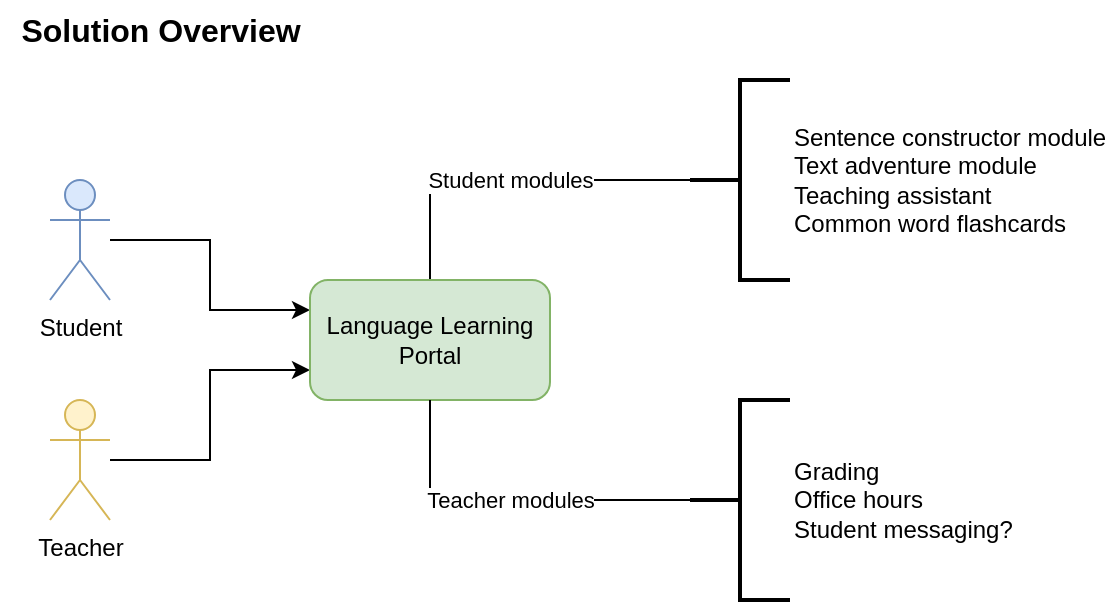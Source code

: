 <mxfile version="26.0.10" pages="2">
  <diagram id="qggZkxETiaNbJM3Je1fX" name="Overview">
    <mxGraphModel dx="1287" dy="761" grid="0" gridSize="10" guides="1" tooltips="1" connect="1" arrows="1" fold="1" page="1" pageScale="1" pageWidth="850" pageHeight="1100" math="0" shadow="0">
      <root>
        <mxCell id="0" />
        <mxCell id="1" parent="0" />
        <mxCell id="p3xr2QUkV0Mk_iFNKr5B-10" style="edgeStyle=orthogonalEdgeStyle;rounded=0;orthogonalLoop=1;jettySize=auto;html=1;entryX=0;entryY=0.25;entryDx=0;entryDy=0;" edge="1" parent="1" source="p3xr2QUkV0Mk_iFNKr5B-2" target="p3xr2QUkV0Mk_iFNKr5B-5">
          <mxGeometry relative="1" as="geometry" />
        </mxCell>
        <mxCell id="p3xr2QUkV0Mk_iFNKr5B-2" value="Student" style="shape=umlActor;verticalLabelPosition=bottom;verticalAlign=top;html=1;outlineConnect=0;fillColor=#dae8fc;strokeColor=#6c8ebf;" vertex="1" parent="1">
          <mxGeometry x="210" y="100" width="30" height="60" as="geometry" />
        </mxCell>
        <mxCell id="p3xr2QUkV0Mk_iFNKr5B-11" style="edgeStyle=orthogonalEdgeStyle;rounded=0;orthogonalLoop=1;jettySize=auto;html=1;entryX=0;entryY=0.75;entryDx=0;entryDy=0;" edge="1" parent="1" source="p3xr2QUkV0Mk_iFNKr5B-3" target="p3xr2QUkV0Mk_iFNKr5B-5">
          <mxGeometry relative="1" as="geometry" />
        </mxCell>
        <mxCell id="p3xr2QUkV0Mk_iFNKr5B-3" value="Teacher" style="shape=umlActor;verticalLabelPosition=bottom;verticalAlign=top;html=1;outlineConnect=0;fillColor=#fff2cc;strokeColor=#d6b656;" vertex="1" parent="1">
          <mxGeometry x="210" y="210" width="30" height="60" as="geometry" />
        </mxCell>
        <mxCell id="p3xr2QUkV0Mk_iFNKr5B-8" value="Student modules" style="edgeStyle=orthogonalEdgeStyle;rounded=0;orthogonalLoop=1;jettySize=auto;html=1;entryX=0.5;entryY=0;entryDx=0;entryDy=0;endArrow=none;startFill=0;" edge="1" parent="1" source="p3xr2QUkV0Mk_iFNKr5B-4" target="p3xr2QUkV0Mk_iFNKr5B-5">
          <mxGeometry relative="1" as="geometry" />
        </mxCell>
        <mxCell id="p3xr2QUkV0Mk_iFNKr5B-4" value="Sentence constructor module&lt;div&gt;Text adventure module&lt;/div&gt;&lt;div&gt;Teaching assistant&lt;/div&gt;&lt;div&gt;Common word flashcards&lt;/div&gt;" style="strokeWidth=2;html=1;shape=mxgraph.flowchart.annotation_2;align=left;labelPosition=right;pointerEvents=1;" vertex="1" parent="1">
          <mxGeometry x="530" y="50" width="50" height="100" as="geometry" />
        </mxCell>
        <mxCell id="p3xr2QUkV0Mk_iFNKr5B-5" value="Language Learning Portal" style="rounded=1;whiteSpace=wrap;html=1;fillColor=#d5e8d4;strokeColor=#82b366;" vertex="1" parent="1">
          <mxGeometry x="340" y="150" width="120" height="60" as="geometry" />
        </mxCell>
        <mxCell id="p3xr2QUkV0Mk_iFNKr5B-9" value="Teacher modules" style="edgeStyle=orthogonalEdgeStyle;rounded=0;orthogonalLoop=1;jettySize=auto;html=1;exitX=0;exitY=0.5;exitDx=0;exitDy=0;exitPerimeter=0;entryX=0.5;entryY=1;entryDx=0;entryDy=0;strokeColor=default;endArrow=none;startFill=0;" edge="1" parent="1" source="p3xr2QUkV0Mk_iFNKr5B-7" target="p3xr2QUkV0Mk_iFNKr5B-5">
          <mxGeometry relative="1" as="geometry" />
        </mxCell>
        <mxCell id="p3xr2QUkV0Mk_iFNKr5B-7" value="Grading&lt;div&gt;Office hours&lt;/div&gt;&lt;div&gt;Student messaging?&lt;/div&gt;" style="strokeWidth=2;html=1;shape=mxgraph.flowchart.annotation_2;align=left;labelPosition=right;pointerEvents=1;" vertex="1" parent="1">
          <mxGeometry x="530" y="210" width="50" height="100" as="geometry" />
        </mxCell>
        <mxCell id="p3xr2QUkV0Mk_iFNKr5B-12" value="&lt;b&gt;&lt;font style=&quot;font-size: 16px;&quot;&gt;Solution Overview&lt;/font&gt;&lt;/b&gt;" style="text;html=1;align=center;verticalAlign=middle;resizable=0;points=[];autosize=1;strokeColor=none;fillColor=none;" vertex="1" parent="1">
          <mxGeometry x="185" y="10" width="160" height="30" as="geometry" />
        </mxCell>
      </root>
    </mxGraphModel>
  </diagram>
  <diagram name="Sentence Constructor" id="w9ufXQ59gAUduns0qiTh">
    <mxGraphModel dx="1287" dy="795" grid="0" gridSize="10" guides="1" tooltips="1" connect="1" arrows="1" fold="1" page="1" pageScale="1" pageWidth="850" pageHeight="1100" math="0" shadow="0">
      <root>
        <mxCell id="0" />
        <mxCell id="1" parent="0" />
        <mxCell id="lofFOVRy7yZvJ8Qt8z2B-13" value="1. Query" style="edgeStyle=orthogonalEdgeStyle;rounded=0;orthogonalLoop=1;jettySize=auto;html=1;entryX=0;entryY=0.5;entryDx=0;entryDy=0;" edge="1" parent="1" source="lofFOVRy7yZvJ8Qt8z2B-1" target="lofFOVRy7yZvJ8Qt8z2B-5">
          <mxGeometry relative="1" as="geometry" />
        </mxCell>
        <mxCell id="lofFOVRy7yZvJ8Qt8z2B-1" value="Student&lt;div&gt;&lt;br&gt;&lt;/div&gt;" style="shape=umlActor;verticalLabelPosition=bottom;verticalAlign=top;html=1;outlineConnect=0;fillColor=#dae8fc;strokeColor=#6c8ebf;" vertex="1" parent="1">
          <mxGeometry x="140" y="290" width="30" height="60" as="geometry" />
        </mxCell>
        <mxCell id="lofFOVRy7yZvJ8Qt8z2B-3" value="Database" style="shape=cylinder3;whiteSpace=wrap;html=1;boundedLbl=1;backgroundOutline=1;size=15;fillColor=#fff2cc;strokeColor=#d6b656;" vertex="1" parent="1">
          <mxGeometry x="280" y="70" width="70" height="90" as="geometry" />
        </mxCell>
        <mxCell id="lofFOVRy7yZvJ8Qt8z2B-4" value="Internet APIs" style="ellipse;shape=cloud;whiteSpace=wrap;html=1;fillColor=#f8cecc;strokeColor=#b85450;" vertex="1" parent="1">
          <mxGeometry x="355" y="80" width="120" height="80" as="geometry" />
        </mxCell>
        <mxCell id="lofFOVRy7yZvJ8Qt8z2B-21" style="edgeStyle=orthogonalEdgeStyle;rounded=0;orthogonalLoop=1;jettySize=auto;html=1;exitX=1;exitY=0.5;exitDx=0;exitDy=0;entryX=0;entryY=0.5;entryDx=0;entryDy=0;" edge="1" parent="1" source="lofFOVRy7yZvJ8Qt8z2B-5" target="lofFOVRy7yZvJ8Qt8z2B-12">
          <mxGeometry relative="1" as="geometry" />
        </mxCell>
        <mxCell id="lofFOVRy7yZvJ8Qt8z2B-28" value="3. Execute Prompt" style="edgeLabel;html=1;align=center;verticalAlign=middle;resizable=0;points=[];" vertex="1" connectable="0" parent="lofFOVRy7yZvJ8Qt8z2B-21">
          <mxGeometry x="-0.02" y="-1" relative="1" as="geometry">
            <mxPoint as="offset" />
          </mxGeometry>
        </mxCell>
        <mxCell id="lofFOVRy7yZvJ8Qt8z2B-24" style="edgeStyle=orthogonalEdgeStyle;rounded=0;orthogonalLoop=1;jettySize=auto;html=1;exitX=0.75;exitY=0;exitDx=0;exitDy=0;entryX=0.75;entryY=1;entryDx=0;entryDy=0;" edge="1" parent="1" source="lofFOVRy7yZvJ8Qt8z2B-5" target="lofFOVRy7yZvJ8Qt8z2B-14">
          <mxGeometry relative="1" as="geometry" />
        </mxCell>
        <mxCell id="lofFOVRy7yZvJ8Qt8z2B-25" value="2. Read profile, history, etc" style="edgeLabel;html=1;align=center;verticalAlign=middle;resizable=0;points=[];" vertex="1" connectable="0" parent="lofFOVRy7yZvJ8Qt8z2B-24">
          <mxGeometry x="-0.086" y="1" relative="1" as="geometry">
            <mxPoint as="offset" />
          </mxGeometry>
        </mxCell>
        <mxCell id="lofFOVRy7yZvJ8Qt8z2B-5" value="RAG Controller" style="rounded=1;whiteSpace=wrap;html=1;fillColor=#d5e8d4;strokeColor=#82b366;" vertex="1" parent="1">
          <mxGeometry x="310" y="290" width="120" height="60" as="geometry" />
        </mxCell>
        <mxCell id="lofFOVRy7yZvJ8Qt8z2B-14" value="Cache" style="rounded=1;whiteSpace=wrap;html=1;fillColor=#fff2cc;strokeColor=#d6b656;" vertex="1" parent="1">
          <mxGeometry x="265" y="190" width="210" height="30" as="geometry" />
        </mxCell>
        <mxCell id="lofFOVRy7yZvJ8Qt8z2B-19" value="" style="group" vertex="1" connectable="0" parent="1">
          <mxGeometry x="560" y="235" width="180" height="170" as="geometry" />
        </mxCell>
        <mxCell id="lofFOVRy7yZvJ8Qt8z2B-12" value="LLM Router" style="rounded=1;whiteSpace=wrap;html=1;align=left;verticalAlign=top;fillColor=#d5e8d4;strokeColor=#82b366;" vertex="1" parent="lofFOVRy7yZvJ8Qt8z2B-19">
          <mxGeometry width="180" height="170" as="geometry" />
        </mxCell>
        <mxCell id="lofFOVRy7yZvJ8Qt8z2B-6" value="Input Guardrail" style="rounded=1;whiteSpace=wrap;html=1;" vertex="1" parent="lofFOVRy7yZvJ8Qt8z2B-19">
          <mxGeometry x="35" y="40" width="110" height="30" as="geometry" />
        </mxCell>
        <mxCell id="lofFOVRy7yZvJ8Qt8z2B-17" value="Model Chooser" style="rounded=1;whiteSpace=wrap;html=1;" vertex="1" parent="lofFOVRy7yZvJ8Qt8z2B-19">
          <mxGeometry x="35" y="80" width="110" height="30" as="geometry" />
        </mxCell>
        <mxCell id="lofFOVRy7yZvJ8Qt8z2B-18" value="Output Guardrail" style="rounded=1;whiteSpace=wrap;html=1;" vertex="1" parent="lofFOVRy7yZvJ8Qt8z2B-19">
          <mxGeometry x="35" y="120" width="110" height="30" as="geometry" />
        </mxCell>
        <mxCell id="lofFOVRy7yZvJ8Qt8z2B-22" value="" style="group;" vertex="1" connectable="0" parent="1">
          <mxGeometry x="570" y="110" width="140" height="80" as="geometry" />
        </mxCell>
        <mxCell id="lofFOVRy7yZvJ8Qt8z2B-11" value="LLM" style="rounded=1;whiteSpace=wrap;html=1;" vertex="1" parent="lofFOVRy7yZvJ8Qt8z2B-22">
          <mxGeometry width="120" height="60" as="geometry" />
        </mxCell>
        <mxCell id="lofFOVRy7yZvJ8Qt8z2B-15" value="LLM" style="rounded=1;whiteSpace=wrap;html=1;" vertex="1" parent="lofFOVRy7yZvJ8Qt8z2B-22">
          <mxGeometry x="10" y="10" width="120" height="60" as="geometry" />
        </mxCell>
        <mxCell id="lofFOVRy7yZvJ8Qt8z2B-16" value="LLM" style="rounded=1;whiteSpace=wrap;html=1;fillColor=#f8cecc;strokeColor=#b85450;" vertex="1" parent="lofFOVRy7yZvJ8Qt8z2B-22">
          <mxGeometry x="20" y="20" width="120" height="60" as="geometry" />
        </mxCell>
        <mxCell id="lofFOVRy7yZvJ8Qt8z2B-23" value="4. Call LLM" style="edgeStyle=orthogonalEdgeStyle;rounded=0;orthogonalLoop=1;jettySize=auto;html=1;entryX=0.5;entryY=1;entryDx=0;entryDy=0;" edge="1" parent="1" source="lofFOVRy7yZvJ8Qt8z2B-12" target="lofFOVRy7yZvJ8Qt8z2B-16">
          <mxGeometry relative="1" as="geometry" />
        </mxCell>
        <mxCell id="lofFOVRy7yZvJ8Qt8z2B-26" style="edgeStyle=orthogonalEdgeStyle;rounded=0;orthogonalLoop=1;jettySize=auto;html=1;exitX=0.25;exitY=0;exitDx=0;exitDy=0;entryX=0.5;entryY=1;entryDx=0;entryDy=0;entryPerimeter=0;" edge="1" parent="1" source="lofFOVRy7yZvJ8Qt8z2B-14" target="lofFOVRy7yZvJ8Qt8z2B-3">
          <mxGeometry relative="1" as="geometry" />
        </mxCell>
        <mxCell id="lofFOVRy7yZvJ8Qt8z2B-27" style="edgeStyle=orthogonalEdgeStyle;rounded=0;orthogonalLoop=1;jettySize=auto;html=1;exitX=0.75;exitY=0;exitDx=0;exitDy=0;entryX=0.55;entryY=0.95;entryDx=0;entryDy=0;entryPerimeter=0;" edge="1" parent="1" source="lofFOVRy7yZvJ8Qt8z2B-14" target="lofFOVRy7yZvJ8Qt8z2B-4">
          <mxGeometry relative="1" as="geometry" />
        </mxCell>
        <mxCell id="lofFOVRy7yZvJ8Qt8z2B-31" value="6. Update history, etc" style="edgeStyle=orthogonalEdgeStyle;rounded=0;orthogonalLoop=1;jettySize=auto;html=1;exitX=0.25;exitY=0;exitDx=0;exitDy=0;" edge="1" parent="1" source="lofFOVRy7yZvJ8Qt8z2B-5" target="lofFOVRy7yZvJ8Qt8z2B-3">
          <mxGeometry relative="1" as="geometry">
            <Array as="points">
              <mxPoint x="340" y="240" />
              <mxPoint x="315" y="240" />
            </Array>
          </mxGeometry>
        </mxCell>
        <mxCell id="lofFOVRy7yZvJ8Qt8z2B-32" value="5. LLM Response" style="edgeStyle=orthogonalEdgeStyle;rounded=0;orthogonalLoop=1;jettySize=auto;html=1;exitX=0;exitY=0.75;exitDx=0;exitDy=0;entryX=0.5;entryY=1;entryDx=0;entryDy=0;" edge="1" parent="1" source="lofFOVRy7yZvJ8Qt8z2B-12" target="lofFOVRy7yZvJ8Qt8z2B-5">
          <mxGeometry relative="1" as="geometry">
            <Array as="points">
              <mxPoint x="370" y="363" />
            </Array>
          </mxGeometry>
        </mxCell>
        <mxCell id="lofFOVRy7yZvJ8Qt8z2B-33" value="7. Response" style="edgeStyle=orthogonalEdgeStyle;rounded=0;orthogonalLoop=1;jettySize=auto;html=1;exitX=0;exitY=0.75;exitDx=0;exitDy=0;entryX=1;entryY=1;entryDx=0;entryDy=0;entryPerimeter=0;" edge="1" parent="1" source="lofFOVRy7yZvJ8Qt8z2B-5" target="lofFOVRy7yZvJ8Qt8z2B-1">
          <mxGeometry relative="1" as="geometry">
            <Array as="points">
              <mxPoint x="240" y="335" />
              <mxPoint x="240" y="350" />
            </Array>
          </mxGeometry>
        </mxCell>
        <mxCell id="lofFOVRy7yZvJ8Qt8z2B-44" value="- System prompt templates&lt;div&gt;- User Profile&lt;/div&gt;&lt;div&gt;- User History / Memory&lt;/div&gt;" style="text;html=1;align=left;verticalAlign=middle;whiteSpace=wrap;rounded=0;" vertex="1" parent="1">
          <mxGeometry x="105" y="70" width="160" height="60" as="geometry" />
        </mxCell>
        <mxCell id="q084npxF6mLFsSrISLIu-1" value="&lt;b&gt;&lt;font style=&quot;font-size: 16px;&quot;&gt;Sentence Constructor Module&lt;/font&gt;&lt;/b&gt;" style="text;html=1;align=center;verticalAlign=middle;resizable=0;points=[];autosize=1;strokeColor=none;fillColor=none;" vertex="1" parent="1">
          <mxGeometry x="105" y="10" width="250" height="30" as="geometry" />
        </mxCell>
      </root>
    </mxGraphModel>
  </diagram>
</mxfile>
